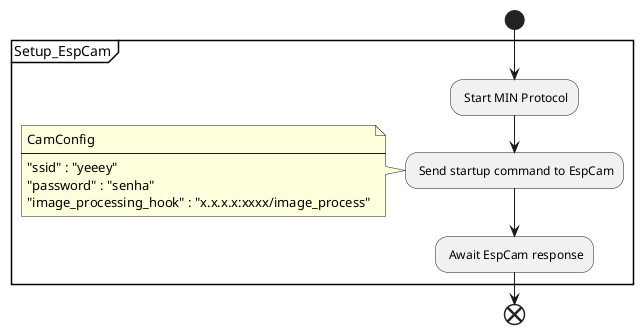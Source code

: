 @startuml EspCam
start
group Setup_EspCam {
    : Start MIN Protocol;
    : Send startup command to EspCam;
    note
        CamConfig
        ----
        "ssid" : "yeeey"
        "password" : "senha"
        "image_processing_hook" : "x.x.x.x:xxxx/image_process"
    end note
    : Await EspCam response;
}
end
@enduml